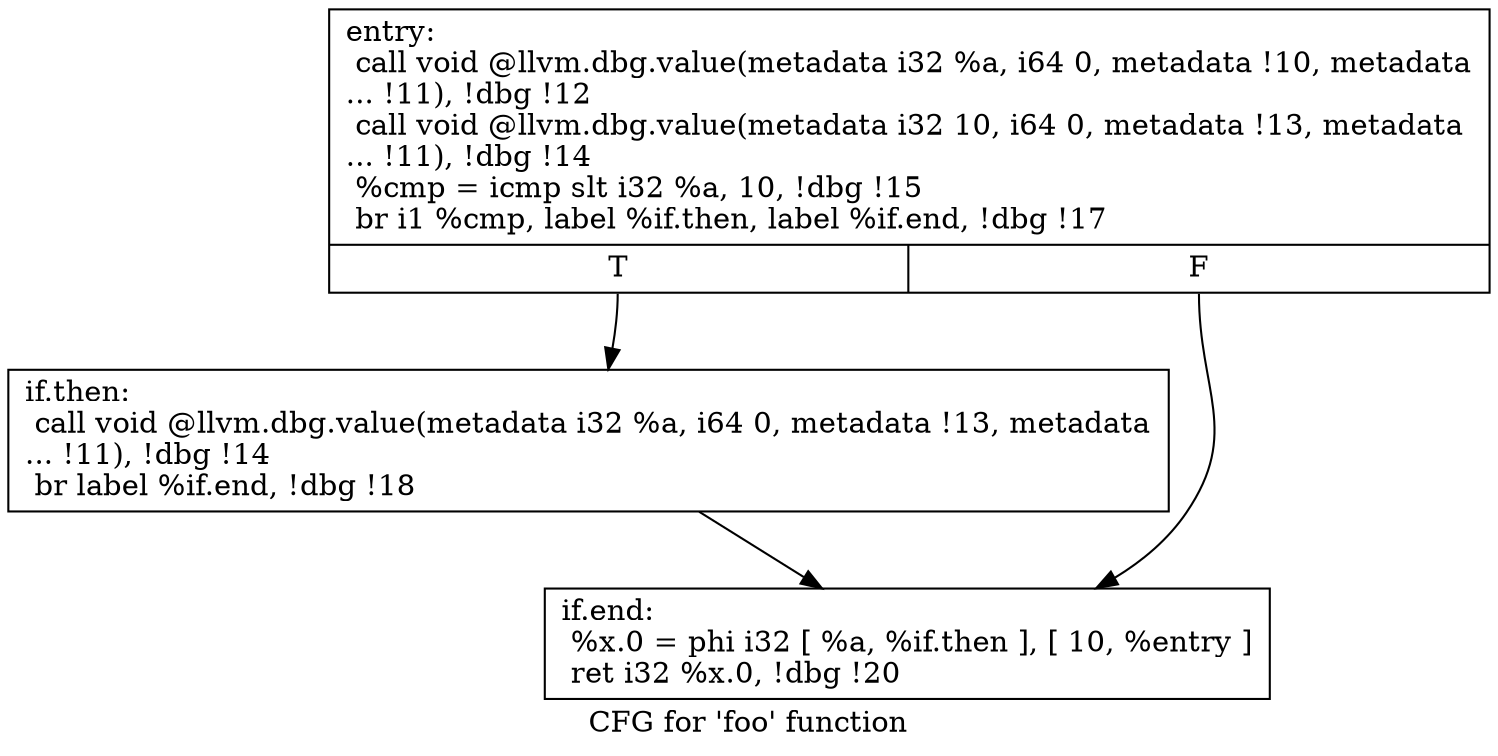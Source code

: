 digraph "CFG for 'foo' function" {
	label="CFG for 'foo' function";

	Node0x60cc440 [shape=record,label="{entry:\l  call void @llvm.dbg.value(metadata i32 %a, i64 0, metadata !10, metadata\l... !11), !dbg !12\l  call void @llvm.dbg.value(metadata i32 10, i64 0, metadata !13, metadata\l... !11), !dbg !14\l  %cmp = icmp slt i32 %a, 10, !dbg !15\l  br i1 %cmp, label %if.then, label %if.end, !dbg !17\l|{<s0>T|<s1>F}}"];
	Node0x60cc440:s0 -> Node0x60d0ef0;
	Node0x60cc440:s1 -> Node0x60d0fa0;
	Node0x60d0ef0 [shape=record,label="{if.then:                                          \l  call void @llvm.dbg.value(metadata i32 %a, i64 0, metadata !13, metadata\l... !11), !dbg !14\l  br label %if.end, !dbg !18\l}"];
	Node0x60d0ef0 -> Node0x60d0fa0;
	Node0x60d0fa0 [shape=record,label="{if.end:                                           \l  %x.0 = phi i32 [ %a, %if.then ], [ 10, %entry ]\l  ret i32 %x.0, !dbg !20\l}"];
}
